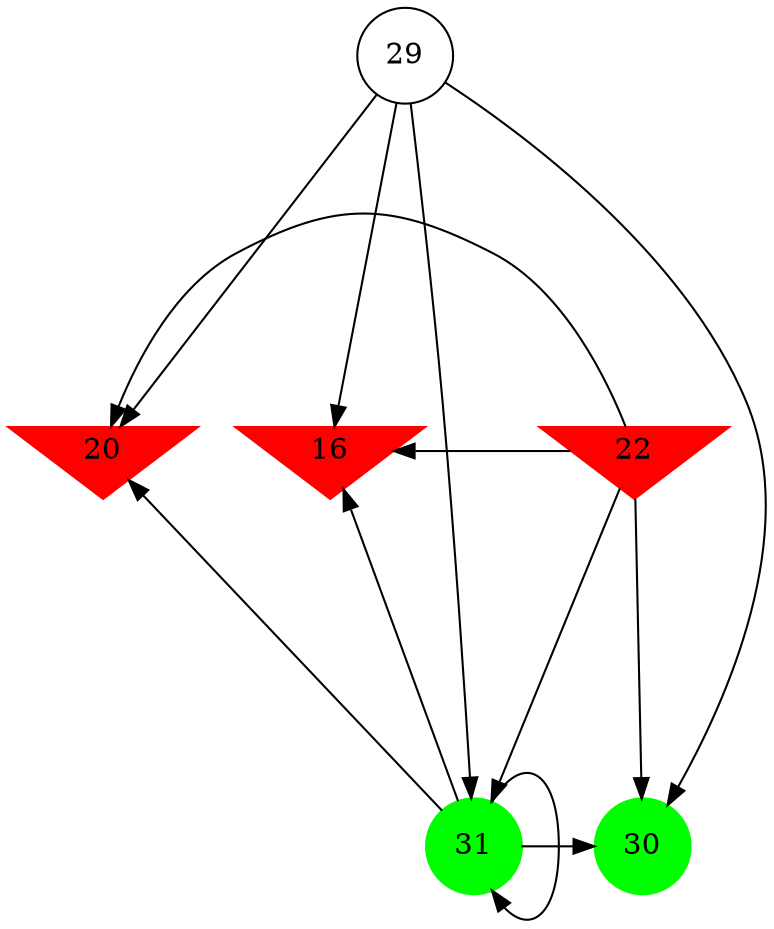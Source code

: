 digraph brain {
	ranksep=2.0;
	16 [shape=invtriangle,style=filled,color=red];
	20 [shape=invtriangle,style=filled,color=red];
	22 [shape=invtriangle,style=filled,color=red];
	29 [shape=circle,color=black];
	30 [shape=circle,style=filled,color=green];
	31 [shape=circle,style=filled,color=green];
	29	->	30;
	29	->	20;
	29	->	16;
	29	->	31;
	31	->	30;
	31	->	20;
	31	->	16;
	31	->	31;
	22	->	30;
	22	->	20;
	22	->	16;
	22	->	31;
	{ rank=same; 16; 20; 22; }
	{ rank=same; 29; }
	{ rank=same; 30; 31; }
}
